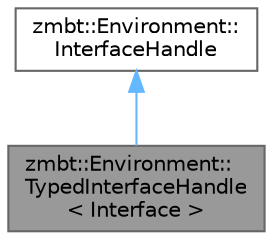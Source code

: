 digraph "zmbt::Environment::TypedInterfaceHandle&lt; Interface &gt;"
{
 // LATEX_PDF_SIZE
  bgcolor="transparent";
  edge [fontname=Helvetica,fontsize=10,labelfontname=Helvetica,labelfontsize=10];
  node [fontname=Helvetica,fontsize=10,shape=box,height=0.2,width=0.4];
  Node1 [id="Node000001",label="zmbt::Environment::\lTypedInterfaceHandle\l\< Interface \>",height=0.2,width=0.4,color="gray40", fillcolor="grey60", style="filled", fontcolor="black",tooltip="Environment API handler for specific interface."];
  Node2 -> Node1 [id="edge1_Node000001_Node000002",dir="back",color="steelblue1",style="solid",tooltip=" "];
  Node2 [id="Node000002",label="zmbt::Environment::\lInterfaceHandle",height=0.2,width=0.4,color="gray40", fillcolor="white", style="filled",URL="$classzmbt_1_1Environment_1_1InterfaceHandle.html",tooltip="Environment extension handling the interface data."];
}
